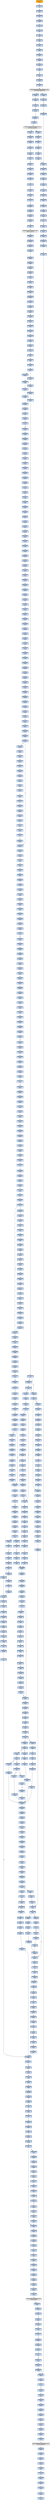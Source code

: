 strict digraph G {
	graph [bgcolor=transparent,
		name=G
	];
	node [color=lightsteelblue,
		fillcolor=lightsteelblue,
		shape=rectangle,
		style=filled
	];
	"0x0042399d"	[label="0x0042399d
cmpl"];
	"0x0042399f"	[label="0x0042399f
jb"];
	"0x0042399d" -> "0x0042399f"	[color="#000000"];
	"0x004230be"	[label="0x004230be
call"];
	VIRTUALALLOC_KERNEL32_DLL	[color=lightgrey,
		fillcolor=lightgrey,
		label="VIRTUALALLOC_KERNEL32_DLL
VIRTUALALLOC"];
	"0x004230be" -> VIRTUALALLOC_KERNEL32_DLL	[color="#000000"];
	"0x00423e5c"	[label="0x00423e5c
cmpl"];
	"0x00423e5f"	[label="0x00423e5f
movl"];
	"0x00423e5c" -> "0x00423e5f"	[color="#000000"];
	"0x00423e76"	[label="0x00423e76
shrl"];
	"0x00423e78"	[label="0x00423e78
movl"];
	"0x00423e76" -> "0x00423e78"	[color="#000000"];
	"0x00423718"	[label="0x00423718
testb"];
	"0x0042371a"	[label="0x0042371a
jne"];
	"0x00423718" -> "0x0042371a"	[color="#000000"];
	"0x00423264"	[label="0x00423264
movl"];
	"0x00423269"	[label="0x00423269
movl"];
	"0x00423264" -> "0x00423269"	[color="#000000"];
	"0x00423367"	[label="0x00423367
addl"];
	"0x0042336e"	[label="0x0042336e
jmp"];
	"0x00423367" -> "0x0042336e"	[color="#000000"];
	"0x00423a3d"	[label="0x00423a3d
movl"];
	"0x00423a42"	[label="0x00423a42
jmp"];
	"0x00423a3d" -> "0x00423a42"	[color="#000000"];
	"0x00423a31"	[label="0x00423a31
movl"];
	"0x00423a36"	[label="0x00423a36
jmp"];
	"0x00423a31" -> "0x00423a36"	[color="#000000"];
	"0x00423243"	[label="0x00423243
movl"];
	"0x00423249"	[label="0x00423249
movl"];
	"0x00423243" -> "0x00423249"	[color="#000000"];
	"0x00423875"	[label="0x00423875
movl"];
	"0x00423877"	[label="0x00423877
jb"];
	"0x00423875" -> "0x00423877"	[color="#000000"];
	"0x00423cf9"	[label="0x00423cf9
subl"];
	"0x00423cff"	[label="0x00423cff
ret"];
	"0x00423cf9" -> "0x00423cff"	[color="#000000"];
	"0x00423f3e"	[label="0x00423f3e
leal"];
	"0x00423f41"	[label="0x00423f41
cmpl"];
	"0x00423f3e" -> "0x00423f41"	[color="#000000"];
	"0x00423a89"	[label="0x00423a89
xorl"];
	"0x00423a8b"	[label="0x00423a8b
xorl"];
	"0x00423a89" -> "0x00423a8b"	[color="#000000"];
	"0x00423888"	[label="0x00423888
movl"];
	"0x0042388c"	[label="0x0042388c
xorl"];
	"0x00423888" -> "0x0042388c"	[color="#000000"];
	GETMODULEHANDLEA_KERNEL32_DLL	[color=lightgrey,
		fillcolor=lightgrey,
		label="GETMODULEHANDLEA_KERNEL32_DLL
GETMODULEHANDLEA"];
	"0x00423287"	[label="0x00423287
testl"];
	GETMODULEHANDLEA_KERNEL32_DLL -> "0x00423287"	[color="#000000"];
	"0x00423042"	[label="0x00423042
movl"];
	GETMODULEHANDLEA_KERNEL32_DLL -> "0x00423042"	[color="#000000"];
	"0x0042383b"	[label="0x0042383b
pushl"];
	"0x0042383c"	[label="0x0042383c
pushl"];
	"0x0042383b" -> "0x0042383c"	[color="#000000"];
	"0x004232a2"	[label="0x004232a2
movl"];
	"0x004232a8"	[label="0x004232a8
movl"];
	"0x004232a2" -> "0x004232a8"	[color="#000000"];
	"0x00423855"	[label="0x00423855
movl"];
	"0x0042385c"	[label="0x0042385c
cmpl"];
	"0x00423855" -> "0x0042385c"	[color="#000000"];
	"0x00423826"	[label="0x00423826
movl"];
	"0x0042382c"	[label="0x0042382c
addl"];
	"0x00423826" -> "0x0042382c"	[color="#000000"];
	"0x00423e1f"	[label="0x00423e1f
popl"];
	"0x00423e20"	[label="0x00423e20
testb"];
	"0x00423e1f" -> "0x00423e20"	[color="#000000"];
	"0x00423f45"	[label="0x00423f45
jae"];
	"0x00423f47"	[label="0x00423f47
movl"];
	"0x00423f45" -> "0x00423f47"	[color="#000000",
		label=F];
	"0x004232bb"	[label="0x004232bb
movl"];
	"0x004232be"	[label="0x004232be
addl"];
	"0x004232bb" -> "0x004232be"	[color="#000000"];
	"0x00423a87"	[label="0x00423a87
movl"];
	"0x00423a87" -> "0x00423a89"	[color="#000000"];
	"0x004237ae"	[label="0x004237ae
cmpl"];
	"0x004237b1"	[label="0x004237b1
jb"];
	"0x004237ae" -> "0x004237b1"	[color="#000000"];
	"0x004232c0"	[label="0x004232c0
addl"];
	"0x004232c6"	[label="0x004232c6
testl"];
	"0x004232c0" -> "0x004232c6"	[color="#000000"];
	"0x00423f25"	[label="0x00423f25
movl"];
	"0x00423f2b"	[label="0x00423f2b
movl"];
	"0x00423f25" -> "0x00423f2b"	[color="#000000"];
	"0x00423a2f"	[label="0x00423a2f
jae"];
	"0x00423a2f" -> "0x00423a31"	[color="#000000",
		label=F];
	"0x00423a38"	[label="0x00423a38
cmpl"];
	"0x00423a2f" -> "0x00423a38"	[color="#000000",
		label=T];
	"0x00423bac"	[label="0x00423bac
pushl"];
	"0x00423bad"	[label="0x00423bad
movl"];
	"0x00423bac" -> "0x00423bad"	[color="#000000"];
	VIRTUALPROTECT_KERNEL32_DLL	[color=lightgrey,
		fillcolor=lightgrey,
		label="VIRTUALPROTECT_KERNEL32_DLL
VIRTUALPROTECT"];
	"0x004233ff"	[label="0x004233ff
popl"];
	VIRTUALPROTECT_KERNEL32_DLL -> "0x004233ff"	[color="#000000"];
	"0x0042383f"	[label="0x0042383f
pushl"];
	"0x00423840"	[label="0x00423840
movl"];
	"0x0042383f" -> "0x00423840"	[color="#000000"];
	"0x004239ad"	[label="0x004239ad
ret"];
	"0x00423ca3"	[label="0x00423ca3
testb"];
	"0x004239ad" -> "0x00423ca3"	[color="#000000"];
	"0x00423bb4"	[label="0x00423bb4
testb"];
	"0x004239ad" -> "0x00423bb4"	[color="#000000"];
	"0x00423baf"	[label="0x00423baf
call"];
	"0x00423834"	[label="0x00423834
subl"];
	"0x00423baf" -> "0x00423834"	[color="#000000"];
	"0x004237fb"	[label="0x004237fb
subl"];
	"0x004237fd"	[label="0x004237fd
andl"];
	"0x004237fb" -> "0x004237fd"	[color="#000000"];
	"0x00423b14"	[label="0x00423b14
movl"];
	"0x00423b1b"	[label="0x00423b1b
movl"];
	"0x00423b14" -> "0x00423b1b"	[color="#000000"];
	"0x00423f4e"	[label="0x00423f4e
movb"];
	"0x00423f51"	[label="0x00423f51
movl"];
	"0x00423f4e" -> "0x00423f51"	[color="#000000"];
	"0x00423f5b"	[label="0x00423f5b
addl"];
	"0x00423f5d"	[label="0x00423f5d
movl"];
	"0x00423f5b" -> "0x00423f5d"	[color="#000000"];
	"0x004238e6"	[label="0x004238e6
shrl"];
	"0x004238e9"	[label="0x004238e9
movl"];
	"0x004238e6" -> "0x004238e9"	[color="#000000"];
	"0x00423276"	[label="0x00423276
je"];
	"0x00423389"	[label="0x00423389
movl"];
	"0x00423276" -> "0x00423389"	[color="#000000",
		label=T];
	"0x00423a7d"	[label="0x00423a7d
popl"];
	"0x00423a7e"	[label="0x00423a7e
popl"];
	"0x00423a7d" -> "0x00423a7e"	[color="#000000"];
	"0x00423f49"	[label="0x00423f49
subl"];
	"0x00423f4b"	[label="0x00423f4b
incl"];
	"0x00423f49" -> "0x00423f4b"	[color="#000000"];
	"0x004239e9"	[label="0x004239e9
cmpl"];
	"0x004239ec"	[label="0x004239ec
jae"];
	"0x004239e9" -> "0x004239ec"	[color="#000000"];
	"0x00423f14"	[label="0x00423f14
jmp"];
	"0x00423f31"	[label="0x00423f31
movl"];
	"0x00423f14" -> "0x00423f31"	[color="#000000"];
	"0x004237ce"	[label="0x004237ce
andl"];
	"0x004237d4"	[label="0x004237d4
orl"];
	"0x004237ce" -> "0x004237d4"	[color="#000000"];
	"0x00423892"	[label="0x00423892
movl"];
	"0x0042389a"	[label="0x0042389a
movl"];
	"0x00423892" -> "0x0042389a"	[color="#000000"];
	"0x0042324f"	[label="0x0042324f
orl"];
	"0x00423251"	[label="0x00423251
je"];
	"0x0042324f" -> "0x00423251"	[color="#000000"];
	"0x00423993"	[label="0x00423993
incl"];
	"0x00423994"	[label="0x00423994
movl"];
	"0x00423993" -> "0x00423994"	[color="#000000"];
	"0x00423d36"	[label="0x00423d36
movb"];
	"0x00423d38"	[label="0x00423d38
movl"];
	"0x00423d36" -> "0x00423d38"	[color="#000000"];
	VIRTUALFREE_KERNEL32_DLL	[color=lightgrey,
		fillcolor=lightgrey,
		label="VIRTUALFREE_KERNEL32_DLL
VIRTUALFREE"];
	"0x004231a8"	[label="0x004231a8
movl"];
	VIRTUALFREE_KERNEL32_DLL -> "0x004231a8"	[color="#000000"];
	"0x00423106"	[label="0x00423106
jne"];
	"0x00423155"	[label="0x00423155
jmp"];
	"0x00423106" -> "0x00423155"	[color="#000000",
		label=T];
	"0x00423108"	[label="0x00423108
incb"];
	"0x00423106" -> "0x00423108"	[color="#000000",
		label=F];
	"0x00423e26"	[label="0x00423e26
cmpl"];
	"0x00423e29"	[label="0x00423e29
jb"];
	"0x00423e26" -> "0x00423e29"	[color="#000000"];
	"0x00423b9d"	[label="0x00423b9d
cmpl"];
	"0x00423ba0"	[label="0x00423ba0
jb"];
	"0x00423b9d" -> "0x00423ba0"	[color="#000000"];
	"0x004232aa"	[label="0x004232aa
testl"];
	"0x004232a8" -> "0x004232aa"	[color="#000000"];
	"0x0042302f"	[label="0x0042302f
jne"];
	"0x00423035"	[label="0x00423035
leal"];
	"0x0042302f" -> "0x00423035"	[color="#000000",
		label=F];
	"0x00423e4c"	[label="0x00423e4c
movl"];
	"0x00423e50"	[label="0x00423e50
andl"];
	"0x00423e4c" -> "0x00423e50"	[color="#000000"];
	"0x00423f81"	[label="0x00423f81
popl"];
	"0x00423f82"	[label="0x00423f82
popl"];
	"0x00423f81" -> "0x00423f82"	[color="#000000"];
	"0x00423eec"	[label="0x00423eec
subl"];
	"0x00423eee"	[label="0x00423eee
andl"];
	"0x00423eec" -> "0x00423eee"	[color="#000000"];
	"0x00423425"	[label="0x00423425
ret"];
	"0x004237f2"	[label="0x004237f2
subl"];
	"0x004237f4"	[label="0x004237f4
shrl"];
	"0x004237f2" -> "0x004237f4"	[color="#000000"];
	"0x00423efa"	[label="0x00423efa
jae"];
	"0x00423efc"	[label="0x00423efc
movl"];
	"0x00423efa" -> "0x00423efc"	[color="#000000",
		label=F];
	"0x00423f16"	[label="0x00423f16
movl"];
	"0x00423efa" -> "0x00423f16"	[color="#000000",
		label=T];
	"0x00423ee0"	[label="0x00423ee0
addl"];
	"0x00423ee2"	[label="0x00423ee2
shrl"];
	"0x00423ee0" -> "0x00423ee2"	[color="#000000"];
	"0x00423aff"	[label="0x00423aff
ret"];
	"0x004236dc"	[label="0x004236dc
movl"];
	"0x00423aff" -> "0x004236dc"	[color="#000000"];
	"0x0042372f"	[label="0x0042372f
ret"];
	"0x00423101"	[label="0x00423101
movb"];
	"0x0042372f" -> "0x00423101"	[color="#000000"];
	"0x00423114"	[label="0x00423114
subl"];
	"0x00423117"	[label="0x00423117
movl"];
	"0x00423114" -> "0x00423117"	[color="#000000"];
	"0x00423bad" -> "0x00423baf"	[color="#000000"];
	"0x00423b0f"	[label="0x00423b0f
leal"];
	"0x00423b12"	[label="0x00423b12
movl"];
	"0x00423b0f" -> "0x00423b12"	[color="#000000"];
	"0x00423e24"	[label="0x00423e24
je"];
	"0x00423e24" -> "0x00423e26"	[color="#000000",
		label=F];
	"0x00423e9c"	[label="0x00423e9c
cmpl"];
	"0x00423e24" -> "0x00423e9c"	[color="#000000",
		label=T];
	"0x004237f6"	[label="0x004237f6
movl"];
	"0x004237f6" -> "0x004237fb"	[color="#000000"];
	"0x004238eb"	[label="0x004238eb
andl"];
	"0x004238e9" -> "0x004238eb"	[color="#000000"];
	"0x00423f7e"	[label="0x00423f7e
movl"];
	"0x00423f80"	[label="0x00423f80
popl"];
	"0x00423f7e" -> "0x00423f80"	[color="#000000"];
	"0x00423b71"	[label="0x00423b71
pushl"];
	"0x00423b72"	[label="0x00423b72
pushl"];
	"0x00423b71" -> "0x00423b72"	[color="#000000"];
	"0x00423a8d"	[label="0x00423a8d
leal"];
	"0x00423a93"	[label="0x00423a93
movl"];
	"0x00423a8d" -> "0x00423a93"	[color="#000000"];
	"0x00423974"	[label="0x00423974
movl"];
	"0x0042397a"	[label="0x0042397a
andl"];
	"0x00423974" -> "0x0042397a"	[color="#000000"];
	"0x00423e82"	[label="0x00423e82
andl"];
	"0x00423e88"	[label="0x00423e88
shrl"];
	"0x00423e82" -> "0x00423e88"	[color="#000000"];
	"0x004230fb"	[label="0x004230fb
pushl"];
	"0x004230fc"	[label="0x004230fc
call"];
	"0x004230fb" -> "0x004230fc"	[color="#000000"];
	"0x0042315f"	[label="0x0042315f
movl"];
	"0x00423161"	[label="0x00423161
movl"];
	"0x0042315f" -> "0x00423161"	[color="#000000"];
	"0x00423048"	[label="0x00423048
movl"];
	"0x0042304a"	[label="0x0042304a
leal"];
	"0x00423048" -> "0x0042304a"	[color="#000000"];
	"0x004236e3"	[label="0x004236e3
movl"];
	"0x004236ea"	[label="0x004236ea
pushl"];
	"0x004236e3" -> "0x004236ea"	[color="#000000"];
	"0x004236d7"	[label="0x004236d7
call"];
	"0x00423a84"	[label="0x00423a84
pushl"];
	"0x004236d7" -> "0x00423a84"	[color="#000000"];
	"0x00423008"	[label="0x00423008
jmp"];
	"0x0042300e"	[label="0x0042300e
call"];
	"0x00423008" -> "0x0042300e"	[color="#000000"];
	"0x00423b6d"	[label="0x00423b6d
pushl"];
	"0x00423b6e"	[label="0x00423b6e
leal"];
	"0x00423b6d" -> "0x00423b6e"	[color="#000000"];
	"0x00423f2b" -> "0x00423f31"	[color="#000000"];
	"0x00423f53"	[label="0x00423f53
cmpl"];
	"0x00423f51" -> "0x00423f53"	[color="#000000"];
	"0x00423900"	[label="0x00423900
movl"];
	"0x00423904"	[label="0x00423904
shll"];
	"0x00423900" -> "0x00423904"	[color="#000000"];
	"0x004236dc" -> "0x004236e3"	[color="#000000"];
	"0x00423cb9"	[label="0x00423cb9
xorl"];
	"0x00423cbb"	[label="0x00423cbb
cmpb"];
	"0x00423cb9" -> "0x00423cbb"	[color="#000000"];
	"0x00423926"	[label="0x00423926
addl"];
	"0x00423929"	[label="0x00423929
incl"];
	"0x00423926" -> "0x00423929"	[color="#000000"];
	"0x004230b2"	[label="0x004230b2
pushl"];
	"0x004230b7"	[label="0x004230b7
pushl"];
	"0x004230b2" -> "0x004230b7"	[color="#000000"];
	"0x00423e39"	[label="0x00423e39
movl"];
	"0x00423e3c"	[label="0x00423e3c
shll"];
	"0x00423e39" -> "0x00423e3c"	[color="#000000"];
	"0x00423ce6"	[label="0x00423ce6
popl"];
	"0x00423ce7"	[label="0x00423ce7
popl"];
	"0x00423ce6" -> "0x00423ce7"	[color="#000000"];
	"0x00423f89"	[label="0x00423f89
ret"];
	"0x00423f89" -> "0x00423718"	[color="#000000"];
	"0x00423ca5"	[label="0x00423ca5
jne"];
	"0x00423cb2"	[label="0x00423cb2
movb"];
	"0x00423ca5" -> "0x00423cb2"	[color="#000000",
		label=T];
	"0x004231c8"	[label="0x004231c8
je"];
	"0x004231c8" -> "0x00423243"	[color="#000000",
		label=T];
	"0x0042317c"	[label="0x0042317c
pushl"];
	"0x00423181"	[label="0x00423181
pushl"];
	"0x0042317c" -> "0x00423181"	[color="#000000"];
	"0x00423022"	[label="0x00423022
cmpl"];
	"0x00423029"	[label="0x00423029
movl"];
	"0x00423022" -> "0x00423029"	[color="#000000"];
	"0x004237e7"	[label="0x004237e7
popl"];
	"0x004237e8"	[label="0x004237e8
movl"];
	"0x004237e7" -> "0x004237e8"	[color="#000000"];
	"0x00423f4c"	[label="0x00423f4c
movb"];
	"0x00423f4c" -> "0x00423f4e"	[color="#000000"];
	"0x00423029" -> "0x0042302f"	[color="#000000"];
	"0x00423ce5"	[label="0x00423ce5
popl"];
	"0x00423ce5" -> "0x00423ce6"	[color="#000000"];
	"0x00423845"	[label="0x00423845
movl"];
	"0x00423840" -> "0x00423845"	[color="#000000"];
	"0x00423af9"	[label="0x00423af9
addl"];
	"0x00423afe"	[label="0x00423afe
popl"];
	"0x00423af9" -> "0x00423afe"	[color="#000000"];
	"0x00423e34"	[label="0x00423e34
jb"];
	"0x00423e36"	[label="0x00423e36
movl"];
	"0x00423e34" -> "0x00423e36"	[color="#000000",
		label=F];
	"0x00423e67"	[label="0x00423e67
movl"];
	"0x00423e34" -> "0x00423e67"	[color="#000000",
		label=T];
	"0x00423ce8"	[label="0x00423ce8
movb"];
	"0x00423cea"	[label="0x00423cea
popl"];
	"0x00423ce8" -> "0x00423cea"	[color="#000000"];
	"0x00423f0d"	[label="0x00423f0d
movl"];
	"0x00423f0d" -> "0x00423f14"	[color="#000000"];
	"0x00423e97"	[label="0x00423e97
leal"];
	"0x00423e9a"	[label="0x00423e9a
jmp"];
	"0x00423e97" -> "0x00423e9a"	[color="#000000"];
	"0x00423b4f"	[label="0x00423b4f
movl"];
	"0x00423b55"	[label="0x00423b55
repz"];
	"0x00423b4f" -> "0x00423b55"	[color="#000000"];
	"0x0042300b"	[label="0x0042300b
incl"];
	"0x0042300c"	[label="0x0042300c
pushl"];
	"0x0042300b" -> "0x0042300c"	[color="#000000"];
	"0x00423103"	[label="0x00423103
cmpb"];
	"0x00423101" -> "0x00423103"	[color="#000000"];
	"0x00423806"	[label="0x00423806
popl"];
	"0x00423807"	[label="0x00423807
movl"];
	"0x00423806" -> "0x00423807"	[color="#000000"];
	"0x0042381d"	[label="0x0042381d
movl"];
	"0x00423823"	[label="0x00423823
leal"];
	"0x0042381d" -> "0x00423823"	[color="#000000"];
	"0x004239b5"	[label="0x004239b5
pushl"];
	"0x004239b6"	[label="0x004239b6
movl"];
	"0x004239b5" -> "0x004239b6"	[color="#000000"];
	"0x0042301c"	[label="0x0042301c
subl"];
	"0x0042301c" -> "0x00423022"	[color="#000000"];
	"0x004236d2"	[label="0x004236d2
leal"];
	"0x004236d6"	[label="0x004236d6
pushl"];
	"0x004236d2" -> "0x004236d6"	[color="#000000"];
	"0x004238ab"	[label="0x004238ab
addl"];
	"0x004238ad"	[label="0x004238ad
cmpl"];
	"0x004238ab" -> "0x004238ad"	[color="#000000"];
	"0x00423aa3"	[label="0x00423aa3
movl"];
	"0x00423aa8"	[label="0x00423aa8
addl"];
	"0x00423aa3" -> "0x00423aa8"	[color="#000000"];
	"0x004237bd"	[label="0x004237bd
incl"];
	"0x004237be"	[label="0x004237be
movb"];
	"0x004237bd" -> "0x004237be"	[color="#000000"];
	"0x00423a3b"	[label="0x00423a3b
jae"];
	"0x00423a3b" -> "0x00423a3d"	[color="#000000",
		label=F];
	"0x00423a44"	[label="0x00423a44
cmpl"];
	"0x00423a3b" -> "0x00423a44"	[color="#000000",
		label=T];
	"0x00423014"	[label="0x00423014
popl"];
	"0x0042300e" -> "0x00423014"	[color="#000000"];
	"0x00423f83"	[label="0x00423f83
movb"];
	"0x00423f85"	[label="0x00423f85
popl"];
	"0x00423f83" -> "0x00423f85"	[color="#000000"];
	"0x00423f6e"	[label="0x00423f6e
je"];
	"0x00423f70"	[label="0x00423f70
cmpl"];
	"0x00423f6e" -> "0x00423f70"	[color="#000000",
		label=F];
	"0x00423f37"	[label="0x00423f37
movl"];
	"0x00423f39"	[label="0x00423f39
movl"];
	"0x00423f37" -> "0x00423f39"	[color="#000000"];
	"0x00423cc3"	[label="0x00423cc3
jne"];
	"0x00423cbb" -> "0x00423cc3"	[color="#000000"];
	"0x004237c4"	[label="0x004237c4
movl"];
	"0x004237c7"	[label="0x004237c7
movl"];
	"0x004237c4" -> "0x004237c7"	[color="#000000"];
	"0x00423a7f"	[label="0x00423a7f
movl"];
	"0x00423a82"	[label="0x00423a82
popl"];
	"0x00423a7f" -> "0x00423a82"	[color="#000000"];
	"0x004239e4"	[label="0x004239e4
movl"];
	"0x004239e6"	[label="0x004239e6
movl"];
	"0x004239e4" -> "0x004239e6"	[color="#000000"];
	"0x004232b9"	[label="0x004232b9
movl"];
	"0x004232b9" -> "0x004232bb"	[color="#000000"];
	"0x0042397f"	[label="0x0042397f
movl"];
	"0x0042397a" -> "0x0042397f"	[color="#000000"];
	"0x00423f6c"	[label="0x00423f6c
testb"];
	"0x00423f6c" -> "0x00423f6e"	[color="#000000"];
	"0x004238d5"	[label="0x004238d5
movl"];
	"0x004238d8"	[label="0x004238d8
movl"];
	"0x004238d5" -> "0x004238d8"	[color="#000000"];
	"0x00423375"	[label="0x00423375
movl"];
	"0x00423378"	[label="0x00423378
movl"];
	"0x00423375" -> "0x00423378"	[color="#000000"];
	"0x004238fa"	[label="0x004238fa
movl"];
	"0x004238fe"	[label="0x004238fe
movl"];
	"0x004238fa" -> "0x004238fe"	[color="#000000"];
	"0x004230fa"	[label="0x004230fa
pushl"];
	"0x004230fa" -> "0x004230fb"	[color="#000000"];
	"0x0042338f"	[label="0x0042338f
movl"];
	"0x00423392"	[label="0x00423392
addl"];
	"0x0042338f" -> "0x00423392"	[color="#000000"];
	"0x00423a5d"	[label="0x00423a5d
addl"];
	"0x00423a5f"	[label="0x00423a5f
movl"];
	"0x00423a5d" -> "0x00423a5f"	[color="#000000"];
	"0x00423a27"	[label="0x00423a27
addl"];
	"0x00423a2a"	[label="0x00423a2a
jmp"];
	"0x00423a27" -> "0x00423a2a"	[color="#000000"];
	"0x00423154"	[label="0x00423154
popl"];
	"0x00423154" -> "0x00423155"	[color="#000000"];
	"0x00423b5a"	[label="0x00423b5a
call"];
	"0x00423b63"	[label="0x00423b63
subl"];
	"0x00423b5a" -> "0x00423b63"	[color="#000000"];
	"0x00423b57"	[label="0x00423b57
movl"];
	"0x00423b59"	[label="0x00423b59
stosb"];
	"0x00423b57" -> "0x00423b59"	[color="#000000"];
	"0x004238f0"	[label="0x004238f0
subl"];
	"0x004238eb" -> "0x004238f0"	[color="#000000"];
	"0x00423f3d"	[label="0x00423f3d
incl"];
	"0x00423f39" -> "0x00423f3d"	[color="#000000"];
	"0x004232c8"	[label="0x004232c8
je"];
	"0x004232c6" -> "0x004232c8"	[color="#000000"];
	"0x004236c8"	[label="0x004236c8
movl"];
	"0x004230fc" -> "0x004236c8"	[color="#000000"];
	"0x0042389e"	[label="0x0042389e
leal"];
	"0x004238a1"	[label="0x004238a1
movl"];
	"0x0042389e" -> "0x004238a1"	[color="#000000"];
	"0x00423b74"	[label="0x00423b74
movl"];
	"0x00423b72" -> "0x00423b74"	[color="#000000"];
	"0x004239ee"	[label="0x004239ee
movl"];
	"0x004239f1"	[label="0x004239f1
movl"];
	"0x004239ee" -> "0x004239f1"	[color="#000000"];
	"0x00423176"	[label="0x00423176
andl"];
	"0x00423179"	[label="0x00423179
repz"];
	"0x00423176" -> "0x00423179"	[color="#000000"];
	"0x0042386d"	[label="0x0042386d
leal"];
	"0x00423871"	[label="0x00423871
incl"];
	"0x0042386d" -> "0x00423871"	[color="#000000"];
	"0x00423ee9"	[label="0x00423ee9
movl"];
	"0x00423ee9" -> "0x00423eec"	[color="#000000"];
	"0x004239d9"	[label="0x004239d9
orl"];
	"0x004239db"	[label="0x004239db
movl"];
	"0x004239d9" -> "0x004239db"	[color="#000000"];
	"0x00423b37"	[label="0x00423b37
movl"];
	"0x00423b3d"	[label="0x00423b3d
movl"];
	"0x00423b37" -> "0x00423b3d"	[color="#000000"];
	"0x004237de"	[label="0x004237de
movl"];
	"0x004237e0"	[label="0x004237e0
movl"];
	"0x004237de" -> "0x004237e0"	[color="#000000"];
	"0x00423a83"	[label="0x00423a83
ret"];
	"0x00423a82" -> "0x00423a83"	[color="#000000"];
	"0x00423a22"	[label="0x00423a22
cmpl"];
	"0x00423a25"	[label="0x00423a25
sbbl"];
	"0x00423a22" -> "0x00423a25"	[color="#000000"];
	"0x00423271"	[label="0x00423271
movl"];
	"0x00423274"	[label="0x00423274
testl"];
	"0x00423271" -> "0x00423274"	[color="#000000"];
	"0x00423eae"	[label="0x00423eae
movb"];
	"0x00423eb2"	[label="0x00423eb2
movl"];
	"0x00423eae" -> "0x00423eb2"	[color="#000000"];
	"0x00423153"	[label="0x00423153
popl"];
	"0x00423153" -> "0x00423154"	[color="#000000"];
	"0x00423b49"	[label="0x00423b49
movl"];
	"0x00423b49" -> "0x00423b4f"	[color="#000000"];
	"0x004238fe" -> "0x00423900"	[color="#000000"];
	"0x00423151"	[label="0x00423151
popl"];
	"0x00423152"	[label="0x00423152
popl"];
	"0x00423151" -> "0x00423152"	[color="#000000"];
	"0x004230e9"	[label="0x004230e9
movl"];
	"0x004230eb"	[label="0x004230eb
addl"];
	"0x004230e9" -> "0x004230eb"	[color="#000000"];
	"0x0042336e" -> "0x004232a2"	[color="#000000"];
	"0x00423b24"	[label="0x00423b24
movl"];
	"0x00423b2a"	[label="0x00423b2a
movl"];
	"0x00423b24" -> "0x00423b2a"	[color="#000000"];
	"0x0042390d"	[label="0x0042390d
repz"];
	"0x0042390f"	[label="0x0042390f
movl"];
	"0x0042390d" -> "0x0042390f"	[color="#000000"];
	"0x00423058"	[label="0x00423058
scasb"];
	"0x00423059"	[label="0x00423059
jne"];
	"0x00423058" -> "0x00423059"	[color="#000000"];
	"0x004239be"	[label="0x004239be
movl"];
	"0x004239c0"	[label="0x004239c0
movb"];
	"0x004239be" -> "0x004239c0"	[color="#000000"];
	"0x00423d32"	[label="0x00423d32
jae"];
	"0x00423d34"	[label="0x00423d34
movl"];
	"0x00423d32" -> "0x00423d34"	[color="#000000",
		label=F];
	"0x00423972"	[label="0x00423972
je"];
	"0x00423972" -> "0x00423974"	[color="#000000",
		label=F];
	"0x00423996"	[label="0x00423996
movl"];
	"0x00423972" -> "0x00423996"	[color="#000000",
		label=T];
	"0x00423726"	[label="0x00423726
movl"];
	"0x0042371a" -> "0x00423726"	[color="#000000",
		label=T];
	"0x00423ceb"	[label="0x00423ceb
addl"];
	"0x00423cea" -> "0x00423ceb"	[color="#000000"];
	"0x00423e62"	[label="0x00423e62
movl"];
	"0x00423e65"	[label="0x00423e65
jae"];
	"0x00423e62" -> "0x00423e65"	[color="#000000"];
	"0x004239c9"	[label="0x004239c9
movl"];
	"0x004239cc"	[label="0x004239cc
movl"];
	"0x004239c9" -> "0x004239cc"	[color="#000000"];
	"0x004232b1"	[label="0x004232b1
addl"];
	"0x004232b3"	[label="0x004232b3
addl"];
	"0x004232b1" -> "0x004232b3"	[color="#000000"];
	"0x004238c4"	[label="0x004238c4
movl"];
	"0x004238c7"	[label="0x004238c7
addl"];
	"0x004238c4" -> "0x004238c7"	[color="#000000"];
	"0x00423e65" -> "0x00423e67"	[color="#000000",
		label=F];
	"0x00423f61"	[label="0x00423f61
movl"];
	"0x00423f5d" -> "0x00423f61"	[color="#000000"];
	"0x00423b12" -> "0x00423b14"	[color="#000000"];
	"0x00423e42"	[label="0x00423e42
movb"];
	"0x00423e46"	[label="0x00423e46
movl"];
	"0x00423e42" -> "0x00423e46"	[color="#000000"];
	"0x00423112"	[label="0x00423112
movl"];
	"0x00423112" -> "0x00423114"	[color="#000000"];
	"0x00423a85"	[label="0x00423a85
pushl"];
	"0x00423a84" -> "0x00423a85"	[color="#000000"];
	"0x00423a07"	[label="0x00423a07
jae"];
	"0x00423a1d"	[label="0x00423a1d
cmpl"];
	"0x00423a07" -> "0x00423a1d"	[color="#000000",
		label=T];
	"0x00423a09"	[label="0x00423a09
movl"];
	"0x00423a07" -> "0x00423a09"	[color="#000000",
		label=F];
	"0x004239a1"	[label="0x004239a1
popl"];
	"0x004239a2"	[label="0x004239a2
popl"];
	"0x004239a1" -> "0x004239a2"	[color="#000000"];
	"0x004236d6" -> "0x004236d7"	[color="#000000"];
	"0x00423cc6"	[label="0x00423cc6
cmpl"];
	"0x00423cc9"	[label="0x00423cc9
jb"];
	"0x00423cc6" -> "0x00423cc9"	[color="#000000"];
	"0x004239d3"	[label="0x004239d3
andl"];
	"0x004239d3" -> "0x004239d9"	[color="#000000"];
	"0x0042303b"	[label="0x0042303b
pushl"];
	"0x00423035" -> "0x0042303b"	[color="#000000"];
	"0x00423373"	[label="0x00423373
movl"];
	"0x00423373" -> "0x00423375"	[color="#000000"];
	"0x004238c1"	[label="0x004238c1
movl"];
	"0x004238c1" -> "0x004238c4"	[color="#000000"];
	"0x00423abd"	[label="0x00423abd
pushl"];
	"0x00423ac2"	[label="0x00423ac2
call"];
	"0x00423abd" -> "0x00423ac2"	[color="#000000"];
	"0x00423ea2"	[label="0x00423ea2
movl"];
	"0x00423ea5"	[label="0x00423ea5
movl"];
	"0x00423ea2" -> "0x00423ea5"	[color="#000000"];
	"0x00423163"	[label="0x00423163
addl"];
	"0x00423169"	[label="0x00423169
movl"];
	"0x00423163" -> "0x00423169"	[color="#000000"];
	"0x004239b2"	[label="0x004239b2
pushl"];
	"0x004239b3"	[label="0x004239b3
movl"];
	"0x004239b2" -> "0x004239b3"	[color="#000000"];
	"0x004237eb"	[label="0x004237eb
movl"];
	"0x004237e8" -> "0x004237eb"	[color="#000000"];
	"0x004239d0"	[label="0x004239d0
shll"];
	"0x004239d0" -> "0x004239d3"	[color="#000000"];
	"0x00423ec1"	[label="0x00423ec1
addl"];
	"0x00423ec4"	[label="0x00423ec4
orl"];
	"0x00423ec1" -> "0x00423ec4"	[color="#000000"];
	"0x00423f82" -> "0x00423f83"	[color="#000000"];
	"0x00423abc"	[label="0x00423abc
pushl"];
	"0x00423abc" -> "0x00423abd"	[color="#000000"];
	"0x004238a9"	[label="0x004238a9
shll"];
	"0x004238a9" -> "0x004238ab"	[color="#000000"];
	"0x00423983"	[label="0x00423983
movl"];
	"0x0042397f" -> "0x00423983"	[color="#000000"];
	"0x0042380a"	[label="0x0042380a
popl"];
	"0x00423807" -> "0x0042380a"	[color="#000000"];
	"0x00423396"	[label="0x00423396
pushl"];
	"0x00423397"	[label="0x00423397
pushl"];
	"0x00423396" -> "0x00423397"	[color="#000000"];
	"0x004239b8"	[label="0x004239b8
cmpl"];
	"0x004239b6" -> "0x004239b8"	[color="#000000"];
	"0x004237a4"	[label="0x004237a4
pushl"];
	"0x004237a5"	[label="0x004237a5
movl"];
	"0x004237a4" -> "0x004237a5"	[color="#000000"];
	"0x0042316f"	[label="0x0042316f
sarl"];
	"0x00423169" -> "0x0042316f"	[color="#000000"];
	"0x00423121"	[label="0x00423121
je"];
	"0x00423121" -> "0x00423151"	[color="#000000",
		label=T];
	"0x00423161" -> "0x00423163"	[color="#000000"];
	"0x0042387e"	[label="0x0042387e
movl"];
	"0x00423882"	[label="0x00423882
movl"];
	"0x0042387e" -> "0x00423882"	[color="#000000"];
	"0x0042311d"	[label="0x0042311d
xorl"];
	"0x0042311f"	[label="0x0042311f
orl"];
	"0x0042311d" -> "0x0042311f"	[color="#000000"];
	"0x004238c9"	[label="0x004238c9
cmpl"];
	"0x004238cc"	[label="0x004238cc
movl"];
	"0x004238c9" -> "0x004238cc"	[color="#000000"];
	"0x00423994" -> "0x00423996"	[color="#000000"];
	"0x004238e0"	[label="0x004238e0
movl"];
	"0x004238e0" -> "0x004238e6"	[color="#000000"];
	"0x00423b02"	[label="0x00423b02
movl"];
	"0x00423b06"	[label="0x00423b06
movl"];
	"0x00423b02" -> "0x00423b06"	[color="#000000"];
	"0x00423a14"	[label="0x00423a14
xorl"];
	"0x00423a16"	[label="0x00423a16
movb"];
	"0x00423a14" -> "0x00423a16"	[color="#000000"];
	"0x00423e7d"	[label="0x00423e7d
movl"];
	"0x00423e80"	[label="0x00423e80
subl"];
	"0x00423e7d" -> "0x00423e80"	[color="#000000"];
	"0x00423f03"	[label="0x00423f03
testl"];
	"0x00423efc" -> "0x00423f03"	[color="#000000"];
	"0x00423960"	[label="0x00423960
xorl"];
	"0x00423962"	[label="0x00423962
testl"];
	"0x00423960" -> "0x00423962"	[color="#000000"];
	"0x0042395a"	[label="0x0042395a
movl"];
	"0x0042395a" -> "0x00423960"	[color="#000000"];
	"0x00423907"	[label="0x00423907
movw"];
	"0x0042390a"	[label="0x0042390a
shrl"];
	"0x00423907" -> "0x0042390a"	[color="#000000"];
	"0x00423a71"	[label="0x00423a71
movl"];
	"0x00423a75"	[label="0x00423a75
addl"];
	"0x00423a71" -> "0x00423a75"	[color="#000000"];
	"0x004238a5"	[label="0x004238a5
movl"];
	"0x004238a1" -> "0x004238a5"	[color="#000000"];
	"0x0042383a"	[label="0x0042383a
pushl"];
	"0x0042383a" -> "0x0042383b"	[color="#000000"];
	"0x00423885"	[label="0x00423885
movl"];
	"0x00423885" -> "0x00423888"	[color="#000000"];
	"0x004237a7"	[label="0x004237a7
pushl"];
	"0x004237a5" -> "0x004237a7"	[color="#000000"];
	"0x00423b43"	[label="0x00423b43
movl"];
	"0x00423b43" -> "0x00423b49"	[color="#000000"];
	"0x00423ed9"	[label="0x00423ed9
movl"];
	"0x00423ede"	[label="0x00423ede
subl"];
	"0x00423ed9" -> "0x00423ede"	[color="#000000"];
	"0x0042391e"	[label="0x0042391e
movl"];
	"0x00423922"	[label="0x00423922
movl"];
	"0x0042391e" -> "0x00423922"	[color="#000000"];
	"0x004237e3"	[label="0x004237e3
cmpl"];
	"0x004237e0" -> "0x004237e3"	[color="#000000"];
	"0x00423420"	[label="0x00423420
pushl"];
	"0x00423420" -> "0x00423425"	[color="#000000"];
	"0x004230f1"	[label="0x004230f1
pushl"];
	"0x004230eb" -> "0x004230f1"	[color="#000000"];
	"0x00423e2b"	[label="0x00423e2b
movl"];
	"0x00423e2e"	[label="0x00423e2e
leal"];
	"0x00423e2b" -> "0x00423e2e"	[color="#000000"];
	"0x004231ae"	[label="0x004231ae
orl"];
	"0x004231b0"	[label="0x004231b0
je"];
	"0x004231ae" -> "0x004231b0"	[color="#000000"];
	"0x00423093"	[label="0x00423093
orl"];
	"0x00423095"	[label="0x00423095
je"];
	"0x00423093" -> "0x00423095"	[color="#000000"];
	"0x004237ee"	[label="0x004237ee
movl"];
	"0x004237ee" -> "0x004237f2"	[color="#000000"];
	"0x00423f31" -> "0x00423f37"	[color="#000000"];
	"0x00423ed3"	[label="0x00423ed3
movl"];
	"0x00423ed6"	[label="0x00423ed6
movl"];
	"0x00423ed3" -> "0x00423ed6"	[color="#000000"];
	"0x00423b08"	[label="0x00423b08
movl"];
	"0x00423b0c"	[label="0x00423b0c
pushl"];
	"0x00423b08" -> "0x00423b0c"	[color="#000000"];
	"0x004237d6"	[label="0x004237d6
movl"];
	"0x004237d4" -> "0x004237d6"	[color="#000000"];
	"0x004238f8"	[label="0x004238f8
movb"];
	"0x004238f8" -> "0x004238fa"	[color="#000000"];
	"0x00423174"	[label="0x00423174
movl"];
	"0x00423174" -> "0x00423176"	[color="#000000"];
	"0x004230a1"	[label="0x004230a1
leal"];
	"0x004230a7"	[label="0x004230a7
cmpl"];
	"0x004230a1" -> "0x004230a7"	[color="#000000"];
	"0x00423289"	[label="0x00423289
jne"];
	"0x00423292"	[label="0x00423292
movl"];
	"0x00423289" -> "0x00423292"	[color="#000000",
		label=T];
	"0x00423cf8"	[label="0x00423cf8
popl"];
	"0x00423cf8" -> "0x00423cf9"	[color="#000000"];
	"0x00423e31"	[label="0x00423e31
cmpl"];
	"0x00423e31" -> "0x00423e34"	[color="#000000"];
	"0x00423b0d"	[label="0x00423b0d
movl"];
	"0x00423b0c" -> "0x00423b0d"	[color="#000000"];
	"0x00423e22"	[label="0x00423e22
movl"];
	"0x00423e22" -> "0x00423e24"	[color="#000000"];
	"0x0042383d"	[label="0x0042383d
movl"];
	"0x0042383d" -> "0x0042383f"	[color="#000000"];
	"0x00423831"	[label="0x00423831
ret"];
	"0x00423af1"	[label="0x00423af1
movl"];
	"0x00423831" -> "0x00423af1"	[color="#000000"];
	"0x00423ee4"	[label="0x00423ee4
movl"];
	"0x00423ee2" -> "0x00423ee4"	[color="#000000"];
	"0x00423e72"	[label="0x00423e72
subl"];
	"0x00423e74"	[label="0x00423e74
addl"];
	"0x00423e72" -> "0x00423e74"	[color="#000000"];
	"0x00423f47" -> "0x00423f49"	[color="#000000"];
	"0x004239bc"	[label="0x004239bc
jb"];
	"0x004239bc" -> "0x004239ee"	[color="#000000",
		label=T];
	"0x004239bc" -> "0x004239be"	[color="#000000",
		label=F];
	"0x004239a4"	[label="0x004239a4
movb"];
	"0x004239a6"	[label="0x004239a6
popl"];
	"0x004239a4" -> "0x004239a6"	[color="#000000"];
	"0x00423b76"	[label="0x00423b76
call"];
	"0x00423b74" -> "0x00423b76"	[color="#000000"];
	"0x00423f1c"	[label="0x00423f1c
movl"];
	"0x00423f22"	[label="0x00423f22
leal"];
	"0x00423f1c" -> "0x00423f22"	[color="#000000"];
	"0x00423b0d" -> "0x00423b0f"	[color="#000000"];
	"0x00423866"	[label="0x00423866
movb"];
	"0x00423869"	[label="0x00423869
movl"];
	"0x00423866" -> "0x00423869"	[color="#000000"];
	"0x00423a62"	[label="0x00423a62
movl"];
	"0x00423a5f" -> "0x00423a62"	[color="#000000"];
	"0x004230b0"	[label="0x004230b0
pushl"];
	"0x004230b0" -> "0x004230b2"	[color="#000000"];
	"0x0042304e"	[label="0x0042304e
pushl"];
	"0x0042304f"	[label="0x0042304f
call"];
	"0x0042304e" -> "0x0042304f"	[color="#000000"];
	"0x0042337b"	[label="0x0042337b
addl"];
	"0x00423378" -> "0x0042337b"	[color="#000000"];
	"0x00423395"	[label="0x00423395
pushl"];
	"0x00423395" -> "0x00423396"	[color="#000000"];
	"0x004237a8"	[label="0x004237a8
movl"];
	"0x004237ad"	[label="0x004237ad
pushl"];
	"0x004237a8" -> "0x004237ad"	[color="#000000"];
	"0x0042310f"	[label="0x0042310f
pushl"];
	"0x00423110"	[label="0x00423110
pushl"];
	"0x0042310f" -> "0x00423110"	[color="#000000"];
	"0x00423b69"	[label="0x00423b69
pushl"];
	"0x00423b6a"	[label="0x00423b6a
movl"];
	"0x00423b69" -> "0x00423b6a"	[color="#000000"];
	"0x004231c6"	[label="0x004231c6
subl"];
	"0x004231c6" -> "0x004231c8"	[color="#000000"];
	"0x004231a8" -> "0x004231ae"	[color="#000000"];
	"0x0042380b"	[label="0x0042380b
popl"];
	"0x0042380a" -> "0x0042380b"	[color="#000000"];
	"0x00423817"	[label="0x00423817
movl"];
	"0x00423817" -> "0x0042381d"	[color="#000000"];
	"0x00423ed1"	[label="0x00423ed1
jae"];
	"0x00423ed1" -> "0x00423ed3"	[color="#000000",
		label=F];
	"0x00423e41"	[label="0x00423e41
incl"];
	"0x00423e41" -> "0x00423e42"	[color="#000000"];
	"0x004238bd"	[label="0x004238bd
movl"];
	"0x004238bd" -> "0x004238c1"	[color="#000000"];
	"0x00423ebc"	[label="0x00423ebc
andl"];
	"0x00423ebc" -> "0x00423ec1"	[color="#000000"];
	"0x00423b6e" -> "0x00423b71"	[color="#000000"];
	"0x00423851"	[label="0x00423851
xorl"];
	"0x00423853"	[label="0x00423853
repz"];
	"0x00423851" -> "0x00423853"	[color="#000000"];
	"0x004232b3" -> "0x004232b9"	[color="#000000"];
	"0x004231ba"	[label="0x004231ba
movl"];
	"0x004231c0"	[label="0x004231c0
movl"];
	"0x004231ba" -> "0x004231c0"	[color="#000000"];
	"0x004230e2"	[label="0x004230e2
movl"];
	"0x004230e8"	[label="0x004230e8
pushl"];
	"0x004230e2" -> "0x004230e8"	[color="#000000"];
	"0x00423e90"	[label="0x00423e90
call"];
	"0x004239b0"	[label="0x004239b0
pushl"];
	"0x00423e90" -> "0x004239b0"	[color="#000000"];
	"0x00423e58"	[label="0x00423e58
orl"];
	"0x00423e5a"	[label="0x00423e5a
movl"];
	"0x00423e58" -> "0x00423e5a"	[color="#000000"];
	"0x00423ef3"	[label="0x00423ef3
shrl"];
	"0x00423ef5"	[label="0x00423ef5
addl"];
	"0x00423ef3" -> "0x00423ef5"	[color="#000000"];
	"0x00423a11"	[label="0x00423a11
shrl"];
	"0x00423a11" -> "0x00423a14"	[color="#000000"];
	"0x004239a7"	[label="0x004239a7
addl"];
	"0x004239a7" -> "0x004239ad"	[color="#000000"];
	"0x00423e36" -> "0x00423e39"	[color="#000000"];
	"0x00423a95"	[label="0x00423a95
pushl"];
	"0x00423a96"	[label="0x00423a96
call"];
	"0x00423a95" -> "0x00423a96"	[color="#000000"];
	"0x00423e49"	[label="0x00423e49
movl"];
	"0x00423e49" -> "0x00423e4c"	[color="#000000"];
	"0x004239f4"	[label="0x004239f4
movl"];
	"0x004239f9"	[label="0x004239f9
subl"];
	"0x004239f4" -> "0x004239f9"	[color="#000000"];
	"0x00423a77"	[label="0x00423a77
movl"];
	"0x00423a75" -> "0x00423a77"	[color="#000000"];
	"0x0042340c"	[label="0x0042340c
popl"];
	"0x0042340d"	[label="0x0042340d
orl"];
	"0x0042340c" -> "0x0042340d"	[color="#000000"];
	"0x0042385e"	[label="0x0042385e
movl"];
	"0x0042385c" -> "0x0042385e"	[color="#000000"];
	"0x00423e18"	[label="0x00423e18
movb"];
	"0x00423e18" -> "0x00423e1f"	[color="#000000"];
	"0x00423b63" -> "0x00423b69"	[color="#000000"];
	"0x0042392e"	[label="0x0042392e
cmpl"];
	"0x00423931"	[label="0x00423931
movl"];
	"0x0042392e" -> "0x00423931"	[color="#000000"];
	"0x00423d42"	[label="0x00423d42
jmp"];
	"0x00423d42" -> "0x00423f70"	[color="#000000"];
	"0x0042317b"	[label="0x0042317b
popl"];
	"0x0042317b" -> "0x0042317c"	[color="#000000"];
	"0x004238cf"	[label="0x004238cf
movl"];
	"0x004238d3"	[label="0x004238d3
jl"];
	"0x004238cf" -> "0x004238d3"	[color="#000000"];
	"0x0042300d"	[label="0x0042300d
ret"];
	"0x0042300d" -> "0x00423008"	[color="#000000"];
	"0x00423bc7"	[label="0x00423bc7
call"];
	"0x00423bc7" -> "0x004239b0"	[color="#000000"];
	"0x00423882" -> "0x00423885"	[color="#000000"];
	"0x0042303c"	[label="0x0042303c
call"];
	"0x0042303c" -> GETMODULEHANDLEA_KERNEL32_DLL	[color="#000000"];
	"0x004237b3"	[label="0x004237b3
pushl"];
	"0x004237b4"	[label="0x004237b4
movl"];
	"0x004237b3" -> "0x004237b4"	[color="#000000"];
	"0x00423879"	[label="0x00423879
movl"];
	"0x00423877" -> "0x00423879"	[color="#000000",
		label=F];
	"0x00423172"	[label="0x00423172
repz"];
	"0x00423172" -> "0x00423174"	[color="#000000"];
	"0x00423864"	[label="0x00423864
xorl"];
	"0x00423864" -> "0x00423866"	[color="#000000"];
	"0x0042305b"	[label="0x0042305b
cmpb"];
	"0x00423059" -> "0x0042305b"	[color="#000000",
		label=F];
	"0x00423a6f"	[label="0x00423a6f
shrl"];
	"0x00423a6f" -> "0x00423a71"	[color="#000000"];
	"0x004239de"	[label="0x004239de
addl"];
	"0x004239e1"	[label="0x004239e1
movl"];
	"0x004239de" -> "0x004239e1"	[color="#000000"];
	"0x00423cc5"	[label="0x00423cc5
incl"];
	"0x00423cc5" -> "0x00423cc6"	[color="#000000"];
	"0x00423cb2" -> "0x00423cb9"	[color="#000000"];
	"0x004237a7" -> "0x004237a8"	[color="#000000"];
	"0x00423823" -> "0x00423826"	[color="#000000"];
	"0x00423111"	[label="0x00423111
pushl"];
	"0x00423110" -> "0x00423111"	[color="#000000"];
	"0x004238c7" -> "0x004238c9"	[color="#000000"];
	"0x00423af8"	[label="0x00423af8
popl"];
	"0x00423af8" -> "0x00423af9"	[color="#000000"];
	"0x004237c2"	[label="0x004237c2
movl"];
	"0x004237c2" -> "0x004237c4"	[color="#000000"];
	"0x00423f3d" -> "0x00423f3e"	[color="#000000"];
	"0x00423055"	[label="0x00423055
stosl"];
	"0x00423056"	[label="0x00423056
movb"];
	"0x00423055" -> "0x00423056"	[color="#000000"];
	"0x00423b30"	[label="0x00423b30
xorl"];
	"0x00423b2a" -> "0x00423b30"	[color="#000000"];
	"0x004239db" -> "0x004239de"	[color="#000000"];
	"0x0042392b"	[label="0x0042392b
addl"];
	"0x0042392b" -> "0x0042392e"	[color="#000000"];
	"0x00423cde"	[label="0x00423cde
movl"];
	"0x00423ce3"	[label="0x00423ce3
repz"];
	"0x00423cde" -> "0x00423ce3"	[color="#000000"];
	"0x0042398b"	[label="0x0042398b
movl"];
	"0x0042398f"	[label="0x0042398f
leal"];
	"0x0042398b" -> "0x0042398f"	[color="#000000"];
	"0x00423f05"	[label="0x00423f05
je"];
	"0x00423f03" -> "0x00423f05"	[color="#000000"];
	"0x00423ead"	[label="0x00423ead
incl"];
	"0x00423ead" -> "0x00423eae"	[color="#000000"];
	"0x00423804"	[label="0x00423804
addl"];
	"0x00423804" -> "0x00423806"	[color="#000000"];
	"0x00423ea8"	[label="0x00423ea8
shll"];
	"0x00423ea5" -> "0x00423ea8"	[color="#000000"];
	"0x00423ec8"	[label="0x00423ec8
cmpl"];
	"0x00423ecb"	[label="0x00423ecb
movl"];
	"0x00423ec8" -> "0x00423ecb"	[color="#000000"];
	"0x00423e80" -> "0x00423e82"	[color="#000000"];
	"0x00423b59" -> "0x00423b5a"	[color="#000000"];
	"0x004239c2"	[label="0x004239c2
incl"];
	"0x004239c0" -> "0x004239c2"	[color="#000000"];
	"0x00423f63"	[label="0x00423f63
jmp"];
	"0x00423f61" -> "0x00423f63"	[color="#000000"];
	"0x004238f2"	[label="0x004238f2
addl"];
	"0x004238f0" -> "0x004238f2"	[color="#000000"];
	"0x004238b7"	[label="0x004238b7
ja"];
	"0x004238b7" -> "0x004238bd"	[color="#000000",
		label=F];
	"0x004238f4"	[label="0x004238f4
movb"];
	"0x004238f2" -> "0x004238f4"	[color="#000000"];
	"0x004239e1" -> "0x004239e4"	[color="#000000"];
	"0x00423a38" -> "0x00423a3b"	[color="#000000"];
	"0x00423406"	[label="0x00423406
addl"];
	"0x00423406" -> "0x0042340c"	[color="#000000"];
	"0x00423cda"	[label="0x00423cda
leal"];
	"0x00423cda" -> "0x00423cde"	[color="#000000"];
	"0x00423a58"	[label="0x00423a58
movl"];
	"0x00423a5a"	[label="0x00423a5a
movl"];
	"0x00423a58" -> "0x00423a5a"	[color="#000000"];
	"0x00423ec6"	[label="0x00423ec6
movl"];
	"0x00423ec6" -> "0x00423ec8"	[color="#000000"];
	"0x004237bb"	[label="0x004237bb
movb"];
	"0x004237bb" -> "0x004237bd"	[color="#000000"];
	"0x00423a86"	[label="0x00423a86
pushl"];
	"0x00423a85" -> "0x00423a86"	[color="#000000"];
	"0x004239ec" -> "0x004239ee"	[color="#000000",
		label=F];
	"0x00423aad"	[label="0x00423aad
addl"];
	"0x00423aaf"	[label="0x00423aaf
incl"];
	"0x00423aad" -> "0x00423aaf"	[color="#000000"];
	"0x00423988"	[label="0x00423988
movb"];
	"0x00423988" -> "0x0042398b"	[color="#000000"];
	"0x00423ab9"	[label="0x00423ab9
leal"];
	"0x00423ab9" -> "0x00423abc"	[color="#000000"];
	"0x00423183"	[label="0x00423183
pushl"];
	"0x00423189"	[label="0x00423189
call"];
	"0x00423183" -> "0x00423189"	[color="#000000"];
	"0x00423ba8"	[label="0x00423ba8
leal"];
	"0x00423ba8" -> "0x00423bac"	[color="#000000"];
	"0x00423949"	[label="0x00423949
je"];
	"0x00423949" -> "0x0042395a"	[color="#000000",
		label=T];
	"0x00423ece"	[label="0x00423ece
movl"];
	"0x00423ece" -> "0x00423ed1"	[color="#000000"];
	"0x004232be" -> "0x004232c0"	[color="#000000"];
	"0x00423a6a"	[label="0x00423a6a
subl"];
	"0x00423a6c"	[label="0x00423a6c
subl"];
	"0x00423a6a" -> "0x00423a6c"	[color="#000000"];
	"0x00423ed6" -> "0x00423ed9"	[color="#000000"];
	"0x004239a3"	[label="0x004239a3
popl"];
	"0x004239a3" -> "0x004239a4"	[color="#000000"];
	"0x00423f05" -> "0x00423f37"	[color="#000000",
		label=T];
	"0x00423f07"	[label="0x00423f07
movl"];
	"0x00423f05" -> "0x00423f07"	[color="#000000",
		label=F];
	"0x00423eab"	[label="0x00423eab
movb"];
	"0x00423eab" -> "0x00423ead"	[color="#000000"];
	"0x00423f7a"	[label="0x00423f7a
movl"];
	"0x00423f7a" -> "0x00423f7e"	[color="#000000"];
	"0x0042305f"	[label="0x0042305f
leal"];
	"0x00423062"	[label="0x00423062
jmp"];
	"0x0042305f" -> "0x00423062"	[color="#000000"];
	"0x00423e5a" -> "0x00423e5c"	[color="#000000"];
	"0x00423a47"	[label="0x00423a47
jae"];
	"0x00423a44" -> "0x00423a47"	[color="#000000"];
	"0x0042339a"	[label="0x0042339a
pushl"];
	"0x0042339d"	[label="0x0042339d
pushl"];
	"0x0042339a" -> "0x0042339d"	[color="#000000"];
	"0x00423a2a" -> "0x00423a58"	[color="#000000"];
	"0x0042391a"	[label="0x0042391a
movl"];
	"0x0042391a" -> "0x0042391e"	[color="#000000"];
	"0x00423a05"	[label="0x00423a05
cmpl"];
	"0x00423a05" -> "0x00423a07"	[color="#000000"];
	"0x00423394"	[label="0x00423394
pushl"];
	"0x00423394" -> "0x00423395"	[color="#000000"];
	"0x00423e46" -> "0x00423e49"	[color="#000000"];
	"0x0042396d"	[label="0x0042396d
movb"];
	"0x00423970"	[label="0x00423970
testb"];
	"0x0042396d" -> "0x00423970"	[color="#000000"];
	"0x00423400"	[label="0x00423400
movl"];
	"0x004233ff" -> "0x00423400"	[color="#000000"];
	"0x00423389" -> "0x0042338f"	[color="#000000"];
	"0x004238b3"	[label="0x004238b3
movl"];
	"0x004238ad" -> "0x004238b3"	[color="#000000"];
	"0x00423f80" -> "0x00423f81"	[color="#000000"];
	GETPROCADDRESS_KERNEL32_DLL	[color=lightgrey,
		fillcolor=lightgrey,
		label="GETPROCADDRESS_KERNEL32_DLL
GETPROCADDRESS"];
	"0x0042304f" -> GETPROCADDRESS_KERNEL32_DLL	[color="#000000"];
	"0x0042326f"	[label="0x0042326f
addl"];
	"0x00423269" -> "0x0042326f"	[color="#000000"];
	"0x00423b76" -> "0x004237a4"	[color="#000000"];
	"0x00423ea0"	[label="0x00423ea0
jb"];
	"0x00423ea0" -> "0x00423ea2"	[color="#000000",
		label=F];
	"0x00423ea0" -> "0x00423ed3"	[color="#000000",
		label=T];
	"0x004237b9"	[label="0x004237b9
movl"];
	"0x004237b4" -> "0x004237b9"	[color="#000000"];
	"0x00423873"	[label="0x00423873
cmpl"];
	"0x00423873" -> "0x00423875"	[color="#000000"];
	"0x00423056" -> "0x00423058"	[color="#000000"];
	"0x00423ccd"	[label="0x00423ccd
movb"];
	"0x00423cd4"	[label="0x00423cd4
movl"];
	"0x00423ccd" -> "0x00423cd4"	[color="#000000"];
	"0x0042316f" -> "0x00423172"	[color="#000000"];
	"0x00423398"	[label="0x00423398
pushl"];
	"0x00423397" -> "0x00423398"	[color="#000000"];
	"0x00423095" -> "0x004230a1"	[color="#000000",
		label=T];
	"0x0042383c" -> "0x0042383d"	[color="#000000"];
	"0x00423ce7" -> "0x00423ce8"	[color="#000000"];
	"0x00423e3f"	[label="0x00423e3f
movb"];
	"0x00423e3f" -> "0x00423e41"	[color="#000000"];
	"0x00423f74"	[label="0x00423f74
jb"];
	"0x00423f74" -> "0x00423f7a"	[color="#000000",
		label=F];
	"0x00423a6e"	[label="0x00423a6e
popl"];
	"0x00423a6c" -> "0x00423a6e"	[color="#000000"];
	"0x00423a2c"	[label="0x00423a2c
cmpl"];
	"0x00423a2c" -> "0x00423a2f"	[color="#000000"];
	"0x0042399c"	[label="0x0042399c
incl"];
	"0x0042399c" -> "0x0042399d"	[color="#000000"];
	"0x004232ac"	[label="0x004232ac
jne"];
	"0x004232aa" -> "0x004232ac"	[color="#000000"];
	"0x004238dc"	[label="0x004238dc
movl"];
	"0x004238dc" -> "0x004238e0"	[color="#000000"];
	"0x0042398f" -> "0x00423993"	[color="#000000"];
	"0x00423b98"	[label="0x00423b98
movb"];
	"0x00423b9c"	[label="0x00423b9c
incl"];
	"0x00423b98" -> "0x00423b9c"	[color="#000000"];
	"0x004239cc" -> "0x004239d0"	[color="#000000"];
	"0x00423249" -> "0x0042324f"	[color="#000000"];
	"0x00423b55" -> "0x00423b57"	[color="#000000"];
	"0x0042384d"	[label="0x0042384d
leal"];
	"0x0042384d" -> "0x00423851"	[color="#000000"];
	"0x00423bb6"	[label="0x00423bb6
jne"];
	"0x00423bc3"	[label="0x00423bc3
xorl"];
	"0x00423bb6" -> "0x00423bc3"	[color="#000000",
		label=T];
	"0x00423001"	[color=lightgrey,
		fillcolor=orange,
		label="0x00423001
pusha"];
	"0x00423002"	[label="0x00423002
call"];
	"0x00423001" -> "0x00423002"	[color="#000000"];
	"0x00423986"	[label="0x00423986
xorl"];
	"0x00423983" -> "0x00423986"	[color="#000000"];
	"0x00423862"	[label="0x00423862
jbe"];
	"0x00423862" -> "0x00423864"	[color="#000000",
		label=F];
	"0x00423aab"	[label="0x00423aab
shll"];
	"0x00423aab" -> "0x00423aad"	[color="#000000"];
	"0x00423e55"	[label="0x00423e55
addl"];
	"0x00423e55" -> "0x00423e58"	[color="#000000"];
	"0x00423b9c" -> "0x00423b9d"	[color="#000000"];
	"0x004236eb"	[label="0x004236eb
pushl"];
	"0x004236ec"	[label="0x004236ec
leal"];
	"0x004236eb" -> "0x004236ec"	[color="#000000"];
	"0x0042340f"	[label="0x0042340f
movl"];
	"0x0042340d" -> "0x0042340f"	[color="#000000"];
	"0x00423f16" -> "0x00423f1c"	[color="#000000"];
	"0x00423f63" -> "0x00423f70"	[color="#000000"];
	"0x00423d3e"	[label="0x00423d3e
movl"];
	"0x00423d3e" -> "0x00423d42"	[color="#000000"];
	"0x004237d9"	[label="0x004237d9
addl"];
	"0x004237d6" -> "0x004237d9"	[color="#000000"];
	"0x00423922" -> "0x00423926"	[color="#000000"];
	"0x004239b1"	[label="0x004239b1
pushl"];
	"0x004239b1" -> "0x004239b2"	[color="#000000"];
	"0x0042305d"	[label="0x0042305d
jne"];
	"0x0042305b" -> "0x0042305d"	[color="#000000"];
	"0x00423939"	[label="0x00423939
movl"];
	"0x0042393d"	[label="0x0042393d
jge"];
	"0x00423939" -> "0x0042393d"	[color="#000000"];
	"0x00423872"	[label="0x00423872
incl"];
	"0x00423872" -> "0x00423873"	[color="#000000"];
	"0x00423904" -> "0x00423907"	[color="#000000"];
	"0x0042380f"	[label="0x0042380f
movl"];
	"0x00423813"	[label="0x00423813
movl"];
	"0x0042380f" -> "0x00423813"	[color="#000000"];
	"0x0042326f" -> "0x00423271"	[color="#000000"];
	"0x00423aa2"	[label="0x00423aa2
popl"];
	"0x00423aa2" -> "0x00423aa3"	[color="#000000"];
	"0x00423cf2"	[label="0x00423cf2
call"];
	"0x00423cf2" -> "0x00423cf8"	[color="#000000"];
	"0x004232f1"	[label="0x004232f1
jne"];
	"0x00423365"	[label="0x00423365
movl"];
	"0x004232f1" -> "0x00423365"	[color="#000000",
		label=T];
	"0x0042380c"	[label="0x0042380c
ret"];
	"0x0042380b" -> "0x0042380c"	[color="#000000"];
	"0x00423ac2" -> "0x0042380f"	[color="#000000"];
	"0x004237be" -> "0x004237c2"	[color="#000000"];
	"0x004236f0"	[label="0x004236f0
call"];
	"0x004236f0" -> "0x00423b02"	[color="#000000"];
	"0x00423398" -> "0x0042339a"	[color="#000000"];
	"0x00423a7e" -> "0x00423a7f"	[color="#000000"];
	"0x004230f7"	[label="0x004230f7
pushl"];
	"0x004230f1" -> "0x004230f7"	[color="#000000"];
	"0x00423e6a"	[label="0x00423e6a
movl"];
	"0x00423e67" -> "0x00423e6a"	[color="#000000"];
	"0x00423eb5"	[label="0x00423eb5
movl"];
	"0x00423eb8"	[label="0x00423eb8
movl"];
	"0x00423eb5" -> "0x00423eb8"	[color="#000000"];
	"0x004238f6"	[label="0x004238f6
movl"];
	"0x004238f6" -> "0x004238f8"	[color="#000000"];
	"0x00423298"	[label="0x00423298
movl"];
	"0x00423298" -> "0x004232a2"	[color="#000000"];
	"0x00423af7"	[label="0x00423af7
popl"];
	"0x00423af7" -> "0x00423af8"	[color="#000000"];
	"0x00423eb8" -> "0x00423ebc"	[color="#000000"];
	"0x004238a5" -> "0x004238a9"	[color="#000000"];
	"0x00423f07" -> "0x00423f0d"	[color="#000000"];
	"0x00423853" -> "0x00423855"	[color="#000000"];
	"0x00423943"	[label="0x00423943
cmpl"];
	"0x00423943" -> "0x00423949"	[color="#000000"];
	"0x00423ede" -> "0x00423ee0"	[color="#000000"];
	"0x00423996" -> "0x0042399c"	[color="#000000"];
	"0x00423f86"	[label="0x00423f86
addl"];
	"0x00423f86" -> "0x00423f89"	[color="#000000"];
	"0x004237b1" -> "0x004237e8"	[color="#000000",
		label=T];
	"0x004237b1" -> "0x004237b3"	[color="#000000",
		label=F];
	"0x00423181" -> "0x00423183"	[color="#000000"];
	"0x00423e29" -> "0x00423e2b"	[color="#000000",
		label=F];
	"0x00423e29" -> "0x00423e9c"	[color="#000000",
		label=T];
	"0x00423ab0"	[label="0x00423ab0
cmpl"];
	"0x00423aaf" -> "0x00423ab0"	[color="#000000"];
	"0x004232ee"	[label="0x004232ee
testl"];
	"0x004232f0"	[label="0x004232f0
popl"];
	"0x004232ee" -> "0x004232f0"	[color="#000000"];
	"0x0042385e" -> "0x00423862"	[color="#000000"];
	"0x00423f70" -> "0x00423f74"	[color="#000000"];
	"0x00423a0f"	[label="0x00423a0f
movl"];
	"0x00423a0f" -> "0x00423a11"	[color="#000000"];
	"0x004237db"	[label="0x004237db
movl"];
	"0x004237d9" -> "0x004237db"	[color="#000000"];
	"0x0042304d"	[label="0x0042304d
pushl"];
	"0x0042304a" -> "0x0042304d"	[color="#000000"];
	"0x00423f55"	[label="0x00423f55
jb"];
	"0x00423f53" -> "0x00423f55"	[color="#000000"];
	"0x00423a65"	[label="0x00423a65
movl"];
	"0x00423a65" -> "0x00423a6a"	[color="#000000"];
	"0x0042390a" -> "0x0042390d"	[color="#000000"];
	"0x0042300c" -> "0x0042300d"	[color="#000000"];
	"0x00423cf1"	[label="0x00423cf1
ret"];
	"0x00423cf1" -> "0x00423f6c"	[color="#000000"];
	"0x004237db" -> "0x004237de"	[color="#000000"];
	"0x004238f4" -> "0x004238f6"	[color="#000000"];
	"0x00423405"	[label="0x00423405
pushl"];
	"0x00423405" -> "0x00423406"	[color="#000000"];
	"0x00423e6d"	[label="0x00423e6d
movl"];
	"0x00423e6d" -> "0x00423e72"	[color="#000000"];
	"0x00423a1b"	[label="0x00423a1b
jmp"];
	"0x00423a1b" -> "0x00423a58"	[color="#000000"];
	"0x0042384b"	[label="0x0042384b
xorl"];
	"0x0042384b" -> "0x0042384d"	[color="#000000"];
	"0x00423f43"	[label="0x00423f43
movl"];
	"0x00423f41" -> "0x00423f43"	[color="#000000"];
	"0x004231b0" -> "0x004231ba"	[color="#000000",
		label=T];
	"0x0042339e"	[label="0x0042339e
call"];
	"0x0042339d" -> "0x0042339e"	[color="#000000"];
	"0x004237eb" -> "0x004237ee"	[color="#000000"];
	"0x00423b32"	[label="0x00423b32
movl"];
	"0x00423b32" -> "0x00423b37"	[color="#000000"];
	"0x004238d3" -> "0x004238d5"	[color="#000000",
		label=F];
	"0x004238d3" -> "0x00423922"	[color="#000000",
		label=T];
	"0x004237cb"	[label="0x004237cb
shll"];
	"0x004237cb" -> "0x004237ce"	[color="#000000"];
	"0x004231c0" -> "0x004231c6"	[color="#000000"];
	"0x00423392" -> "0x00423394"	[color="#000000"];
	"0x0042337e"	[label="0x0042337e
movl"];
	"0x00423384"	[label="0x00423384
jmp"];
	"0x0042337e" -> "0x00423384"	[color="#000000"];
	"0x004230aa"	[label="0x004230aa
je"];
	"0x004230aa" -> "0x004230b0"	[color="#000000",
		label=F];
	"0x00423103" -> "0x00423106"	[color="#000000"];
	"0x00423b06" -> "0x00423b08"	[color="#000000"];
	"0x00423d3a"	[label="0x00423d3a
incl"];
	"0x00423d38" -> "0x00423d3a"	[color="#000000"];
	"0x004239fb"	[label="0x004239fb
shrl"];
	"0x004239fd"	[label="0x004239fd
movl"];
	"0x004239fb" -> "0x004239fd"	[color="#000000"];
	"0x00423f57"	[label="0x00423f57
movl"];
	"0x00423f57" -> "0x00423f5b"	[color="#000000"];
	"0x00423915"	[label="0x00423915
andl"];
	"0x00423918"	[label="0x00423918
repz"];
	"0x00423915" -> "0x00423918"	[color="#000000"];
	"0x004238cc" -> "0x004238cf"	[color="#000000"];
	"0x00423879" -> "0x0042387e"	[color="#000000"];
	"0x00423b6c"	[label="0x00423b6c
pushl"];
	"0x00423b6a" -> "0x00423b6c"	[color="#000000"];
	"0x00423bc5"	[label="0x00423bc5
movl"];
	"0x00423bc5" -> "0x00423bc7"	[color="#000000"];
	"0x004239b8" -> "0x004239bc"	[color="#000000"];
	"0x00423251" -> "0x00423264"	[color="#000000",
		label=T];
	"0x004236cc"	[label="0x004236cc
subl"];
	"0x004236cc" -> "0x004236d2"	[color="#000000"];
	"0x004238d8" -> "0x004238dc"	[color="#000000"];
	"0x0042399f" -> "0x004239a1"	[color="#000000",
		label=F];
	"0x00423415"	[label="0x00423415
popa"];
	"0x0042340f" -> "0x00423415"	[color="#000000"];
	"0x00423f22" -> "0x00423f25"	[color="#000000"];
	"0x00423a19"	[label="0x00423a19
movl"];
	"0x00423a16" -> "0x00423a19"	[color="#000000"];
	"0x00423ee4" -> "0x00423ee9"	[color="#000000"];
	"0x00423a49"	[label="0x00423a49
movl"];
	"0x00423a4e"	[label="0x00423a4e
jmp"];
	"0x00423a49" -> "0x00423a4e"	[color="#000000"];
	"0x004239c3"	[label="0x004239c3
movb"];
	"0x004239c7"	[label="0x004239c7
movl"];
	"0x004239c3" -> "0x004239c7"	[color="#000000"];
	"0x0042300a"	[label="0x0042300a
popl"];
	"0x0042300a" -> "0x0042300b"	[color="#000000"];
	"0x004236ec" -> "0x004236f0"	[color="#000000"];
	"0x004239f1" -> "0x004239f4"	[color="#000000"];
	"0x00423a9b"	[label="0x00423a9b
movb"];
	"0x00423a9b" -> "0x00423aa2"	[color="#000000"];
	"0x00423a96" -> "0x00423cf2"	[color="#000000"];
	"0x00423871" -> "0x00423872"	[color="#000000"];
	"0x004239c2" -> "0x004239c3"	[color="#000000"];
	"0x00423e8a"	[label="0x00423e8a
leal"];
	"0x00423e8a" -> "0x00423e90"	[color="#000000"];
	"0x00423f43" -> "0x00423f45"	[color="#000000"];
	"0x00423ec4" -> "0x00423ec6"	[color="#000000"];
	"0x00423729"	[label="0x00423729
addl"];
	"0x00423729" -> "0x0042372f"	[color="#000000"];
	"0x00423ccb"	[label="0x00423ccb
jmp"];
	"0x00423ccb" -> "0x00423cd4"	[color="#000000"];
	"0x00423a47" -> "0x00423a49"	[color="#000000",
		label=F];
	"0x004232f0" -> "0x004232f1"	[color="#000000"];
	"0x00423e3c" -> "0x00423e3f"	[color="#000000"];
	"0x00423f4b" -> "0x00423f4c"	[color="#000000"];
	"0x00423ba2"	[label="0x00423ba2
leal"];
	"0x00423ba2" -> "0x00423ba8"	[color="#000000"];
	"0x0042389a" -> "0x0042389e"	[color="#000000"];
	"0x00423ecb" -> "0x00423ece"	[color="#000000"];
	"0x00423b30" -> "0x00423b32"	[color="#000000"];
	"0x00423155" -> "0x0042315f"	[color="#000000"];
	"0x0042388e"	[label="0x0042388e
movl"];
	"0x0042388c" -> "0x0042388e"	[color="#000000"];
	"0x0042310e"	[label="0x0042310e
pushl"];
	"0x00423108" -> "0x0042310e"	[color="#000000"];
	"0x00423964"	[label="0x00423964
jbe"];
	"0x00423966"	[label="0x00423966
movl"];
	"0x00423964" -> "0x00423966"	[color="#000000",
		label=F];
	"0x00423a8b" -> "0x00423a8d"	[color="#000000"];
	"0x00423834" -> "0x0042383a"	[color="#000000"];
	"0x004237f4" -> "0x004237f6"	[color="#000000"];
	"0x0042304d" -> "0x0042304e"	[color="#000000"];
	"0x004230f7" -> "0x004230fa"	[color="#000000"];
	"0x00423911"	[label="0x00423911
movl"];
	"0x00423911" -> "0x00423915"	[color="#000000"];
	"0x00423e78" -> "0x00423e7d"	[color="#000000"];
	"0x004236c8" -> "0x004236cc"	[color="#000000"];
	"0x00423ea8" -> "0x00423eab"	[color="#000000"];
	"0x00423a5a" -> "0x00423a5d"	[color="#000000"];
	"0x00423966" -> "0x0042396d"	[color="#000000"];
	"0x00423cff" -> "0x00423e18"	[color="#000000"];
	"0x00423cff" -> "0x00423a9b"	[color="#000000"];
	"0x00423ef7"	[label="0x00423ef7
cmpl"];
	"0x00423ef5" -> "0x00423ef7"	[color="#000000"];
	"0x00423a20"	[label="0x00423a20
jae"];
	"0x00423a1d" -> "0x00423a20"	[color="#000000"];
	"0x004230a7" -> "0x004230aa"	[color="#000000"];
	"0x00423e88" -> "0x00423e8a"	[color="#000000"];
	"0x004232c8" -> "0x00423373"	[color="#000000",
		label=T];
	"0x00423a00"	[label="0x00423a00
andl"];
	"0x004239fd" -> "0x00423a00"	[color="#000000"];
	"0x00423274" -> "0x00423276"	[color="#000000"];
	"0x00423bc3" -> "0x00423bc5"	[color="#000000"];
	"0x00423af1" -> "0x00423af7"	[color="#000000"];
	"0x00423ef7" -> "0x00423efa"	[color="#000000"];
	"0x00423cc3" -> "0x00423cc5"	[color="#000000",
		label=F];
	"0x00423cc3" -> "0x00423ccd"	[color="#000000",
		label=T];
	"0x00423845" -> "0x0042384b"	[color="#000000"];
	"0x00423aa8" -> "0x00423aab"	[color="#000000"];
	"0x00423986" -> "0x00423988"	[color="#000000"];
	"0x0042308d"	[label="0x0042308d
movl"];
	"0x0042308d" -> "0x00423093"	[color="#000000"];
	"0x0042305d" -> "0x0042305f"	[color="#000000",
		label=F];
	"0x0042392a"	[label="0x0042392a
decl"];
	"0x0042392a" -> "0x0042392b"	[color="#000000"];
	"0x00423384" -> "0x00423271"	[color="#000000"];
	"0x00423a86" -> "0x00423a87"	[color="#000000"];
	"0x00423a36" -> "0x00423a58"	[color="#000000"];
	"0x00423416"	[label="0x00423416
jne"];
	"0x00423415" -> "0x00423416"	[color="#000000"];
	"0x00423726" -> "0x00423729"	[color="#000000"];
	"0x004239b0" -> "0x004239b1"	[color="#000000"];
	"0x00423e20" -> "0x00423e22"	[color="#000000"];
	"0x004239b3" -> "0x004239b5"	[color="#000000"];
	"0x00423b6c" -> "0x00423b6d"	[color="#000000"];
	"0x004237e5"	[label="0x004237e5
jae"];
	"0x004237e3" -> "0x004237e5"	[color="#000000"];
	"0x0042380c" -> "0x00423b98"	[color="#000000"];
	"0x00423e50" -> "0x00423e55"	[color="#000000"];
	"0x00423287" -> "0x00423289"	[color="#000000"];
	"0x0042390f" -> "0x00423911"	[color="#000000"];
	"0x00423e9c" -> "0x00423ea0"	[color="#000000"];
	"0x00423015"	[label="0x00423015
movl"];
	"0x0042301a"	[label="0x0042301a
addl"];
	"0x00423015" -> "0x0042301a"	[color="#000000"];
	"0x00423918" -> "0x0042391a"	[color="#000000"];
	"0x00423d2d"	[label="0x00423d2d
cmpl"];
	"0x00423a83" -> "0x00423d2d"	[color="#000000"];
	"0x00423e95"	[label="0x00423e95
addl"];
	"0x00423a83" -> "0x00423e95"	[color="#000000"];
	"0x00423970" -> "0x00423972"	[color="#000000"];
	"0x00423014" -> "0x00423015"	[color="#000000"];
	"0x004232ac" -> "0x004232b1"	[color="#000000",
		label=T];
	"0x00423a19" -> "0x00423a1b"	[color="#000000"];
	"0x004239c7" -> "0x004239c9"	[color="#000000"];
	"0x004239f9" -> "0x004239fb"	[color="#000000"];
	"0x00423a25" -> "0x00423a27"	[color="#000000"];
	"0x00423d3b"	[label="0x00423d3b
incl"];
	"0x00423d3c"	[label="0x00423d3c
movl"];
	"0x00423d3b" -> "0x00423d3c"	[color="#000000"];
	"0x004238b3" -> "0x004238b7"	[color="#000000"];
	"0x00423e2e" -> "0x00423e31"	[color="#000000"];
	"0x00423935"	[label="0x00423935
movl"];
	"0x00423931" -> "0x00423935"	[color="#000000"];
	"0x00423eb2" -> "0x00423eb5"	[color="#000000"];
	"0x0042339e" -> VIRTUALPROTECT_KERNEL32_DLL	[color="#000000"];
	"0x00423ab5"	[label="0x00423ab5
movl"];
	"0x00423ab5" -> "0x00423ab9"	[color="#000000"];
	"0x00423f55" -> "0x00423f57"	[color="#000000",
		label=F];
	"0x004239a2" -> "0x004239a3"	[color="#000000"];
	"0x004237e5" -> "0x004237e7"	[color="#000000",
		label=F];
	"0x00423e9a" -> "0x00423ef7"	[color="#000000"];
	"0x00423416" -> "0x00423420"	[color="#000000",
		label=T];
	"0x004230bc"	[label="0x004230bc
pushl"];
	"0x004230b7" -> "0x004230bc"	[color="#000000"];
	"0x00423ca3" -> "0x00423ca5"	[color="#000000"];
	"0x00423ab3"	[label="0x00423ab3
jb"];
	"0x00423ab3" -> "0x00423ab5"	[color="#000000",
		label=F];
	"0x004237c7" -> "0x004237cb"	[color="#000000"];
	"0x00423a77" -> "0x00423a7d"	[color="#000000"];
	"0x00423802"	[label="0x00423802
shrl"];
	"0x00423802" -> "0x00423804"	[color="#000000"];
	"0x00423a20" -> "0x00423a22"	[color="#000000",
		label=F];
	"0x00423a20" -> "0x00423a2c"	[color="#000000",
		label=T];
	"0x00423813" -> "0x00423817"	[color="#000000"];
	"0x00423a42" -> "0x00423a58"	[color="#000000"];
	"0x00423d3a" -> "0x00423d3b"	[color="#000000"];
	"0x00423179" -> "0x0042317b"	[color="#000000"];
	"0x00423111" -> "0x00423112"	[color="#000000"];
	GETPROCADDRESS_KERNEL32_DLL -> "0x00423055"	[color="#000000"];
	GETPROCADDRESS_KERNEL32_DLL -> "0x004232ee"	[color="#000000"];
	"0x0042393d" -> "0x00423943"	[color="#000000",
		label=F];
	"0x004230bc" -> "0x004230be"	[color="#000000"];
	"0x00423afe" -> "0x00423aff"	[color="#000000"];
	"0x00423365" -> "0x00423367"	[color="#000000"];
	"0x004237fd" -> "0x00423802"	[color="#000000"];
	"0x0042337b" -> "0x0042337e"	[color="#000000"];
	"0x00423152" -> "0x00423153"	[color="#000000"];
	"0x00423bb4" -> "0x00423bb6"	[color="#000000"];
	"0x00423a62" -> "0x00423a65"	[color="#000000"];
	"0x00423d3c" -> "0x00423d3e"	[color="#000000"];
	VIRTUALALLOC_KERNEL32_DLL -> "0x004230e2"	[color="#000000"];
	"0x00423f85" -> "0x00423f86"	[color="#000000"];
	"0x00423d2d" -> "0x00423d32"	[color="#000000"];
	"0x00423a00" -> "0x00423a05"	[color="#000000"];
	"0x00423a09" -> "0x00423a0f"	[color="#000000"];
	"0x00423b1e"	[label="0x00423b1e
movl"];
	"0x00423b1b" -> "0x00423b1e"	[color="#000000"];
	"0x00423292" -> "0x00423298"	[color="#000000"];
	"0x00423cc9" -> "0x00423ccb"	[color="#000000",
		label=F];
	"0x00423400" -> "0x00423405"	[color="#000000"];
	"0x00423e74" -> "0x00423e76"	[color="#000000"];
	"0x00423002" -> "0x0042300a"	[color="#000000"];
	"0x0042310e" -> "0x0042310f"	[color="#000000"];
	"0x00423b1e" -> "0x00423b24"	[color="#000000"];
	"0x0042311f" -> "0x00423121"	[color="#000000"];
	"0x004237b9" -> "0x004237bb"	[color="#000000"];
	"0x00423ceb" -> "0x00423cf1"	[color="#000000"];
	"0x00423869" -> "0x0042386d"	[color="#000000"];
	"0x004230e8" -> "0x004230e9"	[color="#000000"];
	"0x00423a6e" -> "0x00423a6f"	[color="#000000"];
	"0x004239a6" -> "0x004239a7"	[color="#000000"];
	"0x00423042" -> "0x00423048"	[color="#000000"];
	"0x00423d34" -> "0x00423d36"	[color="#000000"];
	"0x00423cd4" -> "0x00423cda"	[color="#000000"];
	"0x00423e95" -> "0x00423e97"	[color="#000000"];
	"0x00423ab0" -> "0x00423ab3"	[color="#000000"];
	"0x00423e6a" -> "0x00423e6d"	[color="#000000"];
	"0x00423117" -> "0x0042311d"	[color="#000000"];
	"0x00423ce3" -> "0x00423ce5"	[color="#000000"];
	"0x00423062" -> "0x0042308d"	[color="#000000"];
	"0x0042388e" -> "0x00423892"	[color="#000000"];
	"0x00423a93" -> "0x00423a95"	[color="#000000"];
	"0x00423ba0" -> "0x00423ba2"	[color="#000000",
		label=F];
	"0x00423e5f" -> "0x00423e62"	[color="#000000"];
	"0x004239e6" -> "0x004239e9"	[color="#000000"];
	"0x00423962" -> "0x00423964"	[color="#000000"];
	"0x00423935" -> "0x00423939"	[color="#000000"];
	"0x00423929" -> "0x0042392a"	[color="#000000"];
	"0x0042303b" -> "0x0042303c"	[color="#000000"];
	"0x004237ad" -> "0x004237ae"	[color="#000000"];
	"0x0042301a" -> "0x0042301c"	[color="#000000"];
	"0x00423b3d" -> "0x00423b43"	[color="#000000"];
	"0x0042382c" -> "0x00423831"	[color="#000000"];
	"0x004236ea" -> "0x004236eb"	[color="#000000"];
	"0x00423eee" -> "0x00423ef3"	[color="#000000"];
	"0x00423189" -> VIRTUALFREE_KERNEL32_DLL	[color="#000000"];
	"0x00423a4e" -> "0x00423a58"	[color="#000000"];
}
